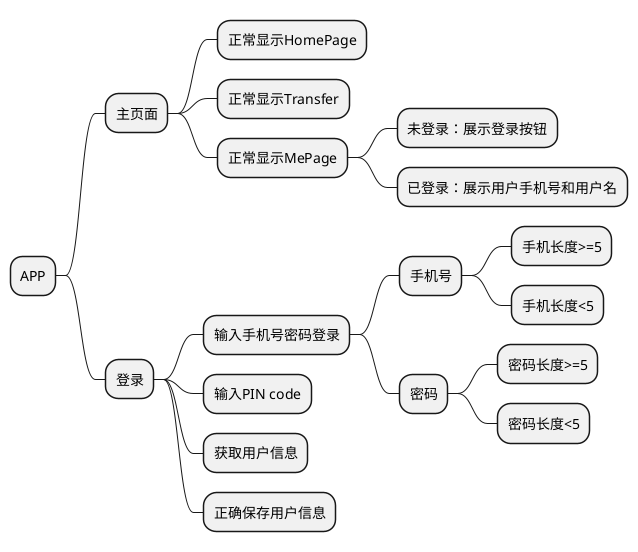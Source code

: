 @startmindmap
* APP
** 主页面
*** 正常显示HomePage
*** 正常显示Transfer
*** 正常显示MePage
**** 未登录：展示登录按钮
**** 已登录：展示用户手机号和用户名
** 登录
*** 输入手机号密码登录
**** 手机号
***** 手机长度>=5
***** 手机长度<5
**** 密码
***** 密码长度>=5
***** 密码长度<5
*** 输入PIN code
*** 获取用户信息
*** 正确保存用户信息
@endmindmap

